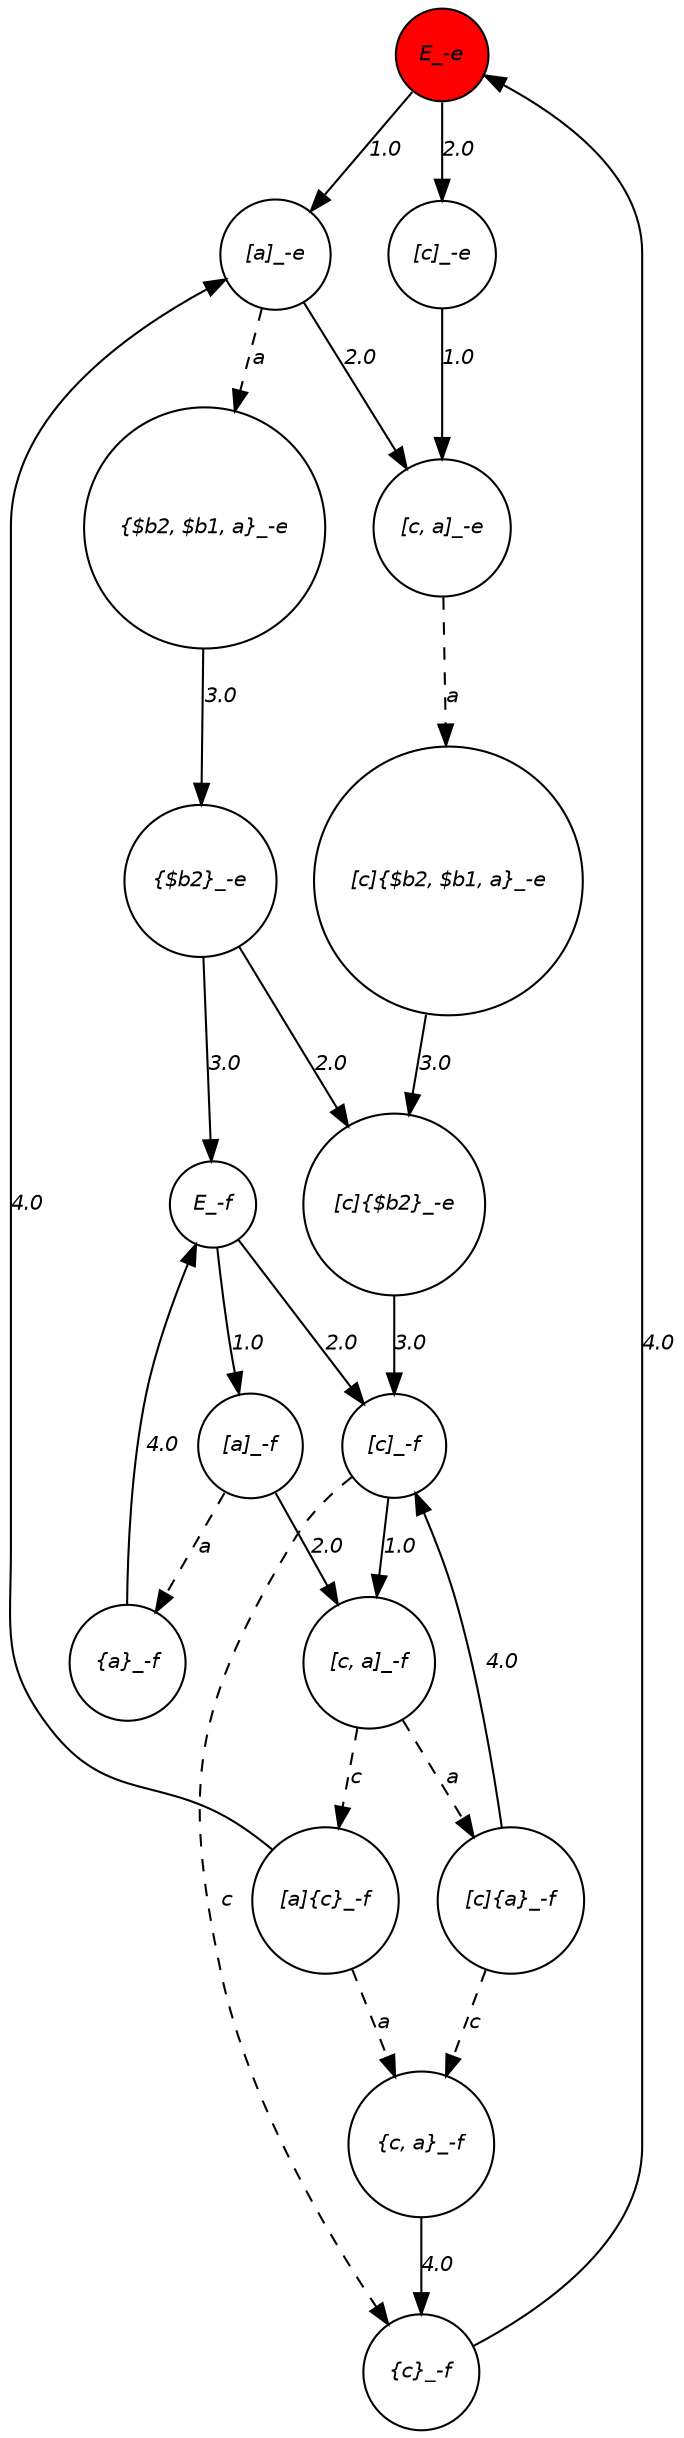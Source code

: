 digraph "imc" { 
graph [	fontname = "Helvetica-Oblique", fontsize = 10]; 
edge [	fontname = "Helvetica-Oblique", fontsize = 10]; 
node [	shape=circle, fontname = "Helvetica-Oblique", fontsize = 10] ; 
"E_-e" [shape=circle, style=filled, fillcolor=green] ; 
"E_-e" [shape=circle, style=filled, fillcolor=red] ; 
"[a]_-e" -> "[c, a]_-e" [label = "2.0"] ; 
"[a]{c}_-f" -> "{c, a}_-f" [label = "a" style=dashed] ; 
"[c]{a}_-f" -> "{c, a}_-f" [label = "c" style=dashed] ; 
"[a]{c}_-f" -> "[a]_-e" [label = "4.0"] ; 
"{$b2}_-e" -> "E_-f" [label = "3.0"] ; 
"E_-e" -> "[c]_-e" [label = "2.0"] ; 
"[c]{a}_-f" -> "[c]_-f" [label = "4.0"] ; 
"{c, a}_-f" -> "{c}_-f" [label = "4.0"] ; 
"[a]_-f" -> "{a}_-f" [label = "a" style=dashed] ; 
"[a]_-f" -> "[c, a]_-f" [label = "2.0"] ; 
"[c]{$b2, $b1, a}_-e" -> "[c]{$b2}_-e" [label = "3.0"] ; 
"[c]_-f" -> "[c, a]_-f" [label = "1.0"] ; 
"{$b2, $b1, a}_-e" -> "{$b2}_-e" [label = "3.0"] ; 
"{a}_-f" -> "E_-f" [label = "4.0"] ; 
"[c, a]_-f" -> "[c]{a}_-f" [label = "a" style=dashed] ; 
"[c]_-f" -> "{c}_-f" [label = "c" style=dashed] ; 
"[c, a]_-f" -> "[a]{c}_-f" [label = "c" style=dashed] ; 
"E_-f" -> "[a]_-f" [label = "1.0"] ; 
"E_-f" -> "[c]_-f" [label = "2.0"] ; 
"{$b2}_-e" -> "[c]{$b2}_-e" [label = "2.0"] ; 
"E_-e" -> "[a]_-e" [label = "1.0"] ; 
"[c]_-e" -> "[c, a]_-e" [label = "1.0"] ; 
"[c]{$b2}_-e" -> "[c]_-f" [label = "3.0"] ; 
"[c, a]_-e" -> "[c]{$b2, $b1, a}_-e" [label = "a" style=dashed] ; 
"{c}_-f" -> "E_-e" [label = "4.0"] ; 
"[a]_-e" -> "{$b2, $b1, a}_-e" [label = "a" style=dashed] ; 
}
